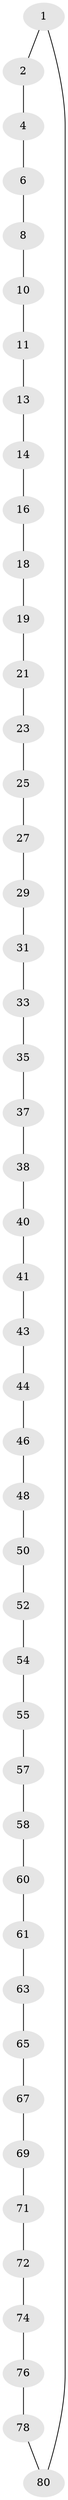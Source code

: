 // original degree distribution, {2: 1.0}
// Generated by graph-tools (version 1.1) at 2025/11/02/27/25 16:11:39]
// undirected, 46 vertices, 46 edges
graph export_dot {
graph [start="1"]
  node [color=gray90,style=filled];
  1 [super="+82"];
  2 [super="+3"];
  4 [super="+5"];
  6 [super="+7"];
  8 [super="+9"];
  10;
  11 [super="+12"];
  13;
  14 [super="+15"];
  16 [super="+17"];
  18;
  19 [super="+20"];
  21 [super="+22"];
  23 [super="+24"];
  25 [super="+26"];
  27 [super="+28"];
  29 [super="+30"];
  31 [super="+32"];
  33 [super="+34"];
  35 [super="+36"];
  37;
  38 [super="+39"];
  40;
  41 [super="+42"];
  43;
  44 [super="+45"];
  46 [super="+47"];
  48 [super="+49"];
  50 [super="+51"];
  52 [super="+53"];
  54;
  55 [super="+56"];
  57;
  58 [super="+59"];
  60;
  61 [super="+62"];
  63 [super="+64"];
  65 [super="+66"];
  67 [super="+68"];
  69 [super="+70"];
  71;
  72 [super="+73"];
  74 [super="+75"];
  76 [super="+77"];
  78 [super="+79"];
  80 [super="+81"];
  1 -- 2;
  1 -- 80;
  2 -- 4;
  4 -- 6;
  6 -- 8;
  8 -- 10;
  10 -- 11;
  11 -- 13;
  13 -- 14;
  14 -- 16;
  16 -- 18;
  18 -- 19;
  19 -- 21;
  21 -- 23;
  23 -- 25;
  25 -- 27;
  27 -- 29;
  29 -- 31;
  31 -- 33;
  33 -- 35;
  35 -- 37;
  37 -- 38;
  38 -- 40;
  40 -- 41;
  41 -- 43;
  43 -- 44;
  44 -- 46;
  46 -- 48;
  48 -- 50;
  50 -- 52;
  52 -- 54;
  54 -- 55;
  55 -- 57;
  57 -- 58;
  58 -- 60;
  60 -- 61;
  61 -- 63;
  63 -- 65;
  65 -- 67;
  67 -- 69;
  69 -- 71;
  71 -- 72;
  72 -- 74;
  74 -- 76;
  76 -- 78;
  78 -- 80;
}
